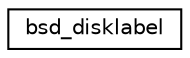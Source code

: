 digraph "Graphical Class Hierarchy"
{
 // LATEX_PDF_SIZE
  edge [fontname="Helvetica",fontsize="10",labelfontname="Helvetica",labelfontsize="10"];
  node [fontname="Helvetica",fontsize="10",shape=record];
  rankdir="LR";
  Node0 [label="bsd_disklabel",height=0.2,width=0.4,color="black", fillcolor="white", style="filled",URL="$structbsd__disklabel.html",tooltip=" "];
}
